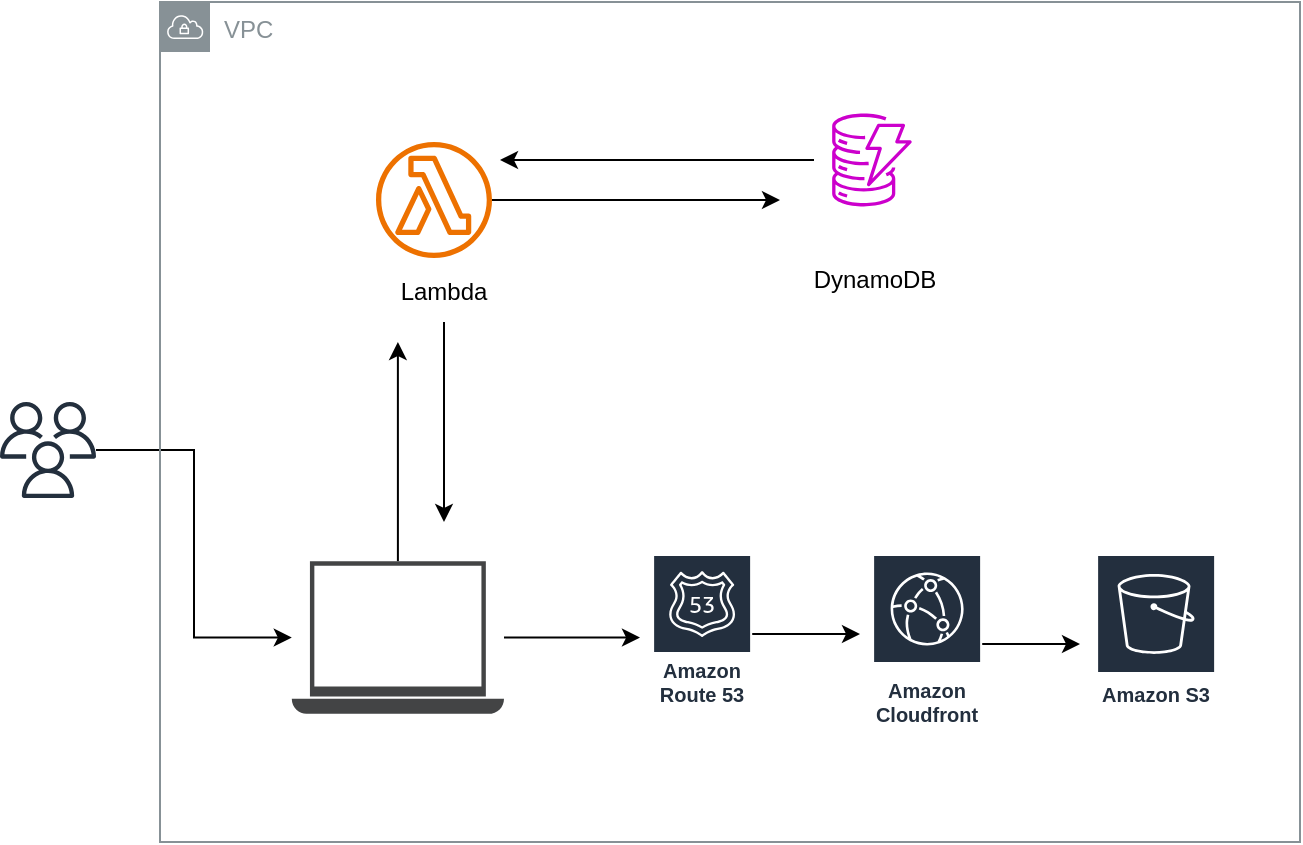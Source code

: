 <mxfile version="24.0.7" type="github">
  <diagram name="Page-1" id="3mGJDqORtcJUpP6yf5p0">
    <mxGraphModel dx="1050" dy="522" grid="1" gridSize="10" guides="1" tooltips="1" connect="1" arrows="1" fold="1" page="1" pageScale="1" pageWidth="850" pageHeight="1100" math="0" shadow="0">
      <root>
        <mxCell id="0" />
        <mxCell id="1" parent="0" />
        <mxCell id="ah-95mT-9lsRJMBLoWjS-29" style="edgeStyle=elbowEdgeStyle;rounded=0;orthogonalLoop=1;jettySize=auto;html=1;" edge="1" parent="1" source="ah-95mT-9lsRJMBLoWjS-4" target="ah-95mT-9lsRJMBLoWjS-13">
          <mxGeometry relative="1" as="geometry">
            <mxPoint x="120" y="430" as="targetPoint" />
          </mxGeometry>
        </mxCell>
        <mxCell id="ah-95mT-9lsRJMBLoWjS-4" value="" style="sketch=0;outlineConnect=0;fontColor=#232F3E;gradientColor=none;fillColor=#232F3D;strokeColor=none;dashed=0;verticalLabelPosition=bottom;verticalAlign=top;align=center;html=1;fontSize=12;fontStyle=0;aspect=fixed;pointerEvents=1;shape=mxgraph.aws4.users;" vertex="1" parent="1">
          <mxGeometry x="50" y="300" width="48" height="48" as="geometry" />
        </mxCell>
        <mxCell id="ah-95mT-9lsRJMBLoWjS-16" style="edgeStyle=orthogonalEdgeStyle;rounded=0;orthogonalLoop=1;jettySize=auto;html=1;" edge="1" parent="1" source="ah-95mT-9lsRJMBLoWjS-5">
          <mxGeometry relative="1" as="geometry">
            <mxPoint x="440" y="199" as="targetPoint" />
          </mxGeometry>
        </mxCell>
        <mxCell id="ah-95mT-9lsRJMBLoWjS-5" value="" style="sketch=0;outlineConnect=0;fontColor=#232F3E;gradientColor=none;fillColor=#ED7100;strokeColor=none;dashed=0;verticalLabelPosition=bottom;verticalAlign=top;align=center;html=1;fontSize=12;fontStyle=0;aspect=fixed;pointerEvents=1;shape=mxgraph.aws4.lambda_function;" vertex="1" parent="1">
          <mxGeometry x="238" y="170" width="58" height="58" as="geometry" />
        </mxCell>
        <mxCell id="ah-95mT-9lsRJMBLoWjS-19" style="edgeStyle=orthogonalEdgeStyle;rounded=0;orthogonalLoop=1;jettySize=auto;html=1;" edge="1" parent="1" source="ah-95mT-9lsRJMBLoWjS-6">
          <mxGeometry relative="1" as="geometry">
            <mxPoint x="272" y="360" as="targetPoint" />
          </mxGeometry>
        </mxCell>
        <mxCell id="ah-95mT-9lsRJMBLoWjS-6" value="Lambda" style="text;strokeColor=none;align=center;fillColor=none;html=1;verticalAlign=middle;whiteSpace=wrap;rounded=0;" vertex="1" parent="1">
          <mxGeometry x="242" y="230" width="60" height="30" as="geometry" />
        </mxCell>
        <mxCell id="ah-95mT-9lsRJMBLoWjS-7" value="" style="sketch=0;points=[[0,0,0],[0.25,0,0],[0.5,0,0],[0.75,0,0],[1,0,0],[0,1,0],[0.25,1,0],[0.5,1,0],[0.75,1,0],[1,1,0],[0,0.25,0],[0,0.5,0],[0,0.75,0],[1,0.25,0],[1,0.5,0],[1,0.75,0]];outlineConnect=0;fontColor=#232F3E;fillColor=none;strokeColor=#CC00CC;dashed=0;verticalLabelPosition=bottom;verticalAlign=top;align=center;html=1;fontSize=12;fontStyle=0;aspect=fixed;shape=mxgraph.aws4.resourceIcon;resIcon=mxgraph.aws4.dynamodb;gradientColor=default;" vertex="1" parent="1">
          <mxGeometry x="457" y="150" width="58" height="58" as="geometry" />
        </mxCell>
        <mxCell id="ah-95mT-9lsRJMBLoWjS-8" value="DynamoDB" style="text;strokeColor=none;align=center;fillColor=none;html=1;verticalAlign=middle;whiteSpace=wrap;rounded=0;" vertex="1" parent="1">
          <mxGeometry x="460" y="228" width="55" height="22" as="geometry" />
        </mxCell>
        <mxCell id="ah-95mT-9lsRJMBLoWjS-23" style="edgeStyle=orthogonalEdgeStyle;rounded=0;orthogonalLoop=1;jettySize=auto;html=1;" edge="1" parent="1" source="ah-95mT-9lsRJMBLoWjS-9">
          <mxGeometry relative="1" as="geometry">
            <mxPoint x="480" y="416" as="targetPoint" />
          </mxGeometry>
        </mxCell>
        <mxCell id="ah-95mT-9lsRJMBLoWjS-9" value="Amazon Route 53" style="sketch=0;outlineConnect=0;fontColor=#232F3E;gradientColor=none;strokeColor=#ffffff;fillColor=#232F3E;dashed=0;verticalLabelPosition=middle;verticalAlign=bottom;align=center;html=1;whiteSpace=wrap;fontSize=10;fontStyle=1;spacing=3;shape=mxgraph.aws4.productIcon;prIcon=mxgraph.aws4.route_53;" vertex="1" parent="1">
          <mxGeometry x="376.06" y="376" width="50" height="80" as="geometry" />
        </mxCell>
        <mxCell id="ah-95mT-9lsRJMBLoWjS-24" style="edgeStyle=orthogonalEdgeStyle;rounded=0;orthogonalLoop=1;jettySize=auto;html=1;" edge="1" parent="1" source="ah-95mT-9lsRJMBLoWjS-10">
          <mxGeometry relative="1" as="geometry">
            <mxPoint x="590" y="421" as="targetPoint" />
          </mxGeometry>
        </mxCell>
        <mxCell id="ah-95mT-9lsRJMBLoWjS-10" value="Amazon Cloudfront" style="sketch=0;outlineConnect=0;fontColor=#232F3E;gradientColor=none;strokeColor=#ffffff;fillColor=#232F3E;dashed=0;verticalLabelPosition=middle;verticalAlign=bottom;align=center;html=1;whiteSpace=wrap;fontSize=10;fontStyle=1;spacing=3;shape=mxgraph.aws4.productIcon;prIcon=mxgraph.aws4.cloudfront;" vertex="1" parent="1">
          <mxGeometry x="486.06" y="376" width="55" height="90" as="geometry" />
        </mxCell>
        <mxCell id="ah-95mT-9lsRJMBLoWjS-11" value="Amazon S3" style="sketch=0;outlineConnect=0;fontColor=#232F3E;gradientColor=none;strokeColor=#ffffff;fillColor=#232F3E;dashed=0;verticalLabelPosition=middle;verticalAlign=bottom;align=center;html=1;whiteSpace=wrap;fontSize=10;fontStyle=1;spacing=3;shape=mxgraph.aws4.productIcon;prIcon=mxgraph.aws4.s3;" vertex="1" parent="1">
          <mxGeometry x="598.06" y="376" width="60" height="80" as="geometry" />
        </mxCell>
        <mxCell id="ah-95mT-9lsRJMBLoWjS-25" style="edgeStyle=orthogonalEdgeStyle;rounded=0;orthogonalLoop=1;jettySize=auto;html=1;" edge="1" parent="1" source="ah-95mT-9lsRJMBLoWjS-13">
          <mxGeometry relative="1" as="geometry">
            <mxPoint x="370" y="417.8" as="targetPoint" />
          </mxGeometry>
        </mxCell>
        <mxCell id="ah-95mT-9lsRJMBLoWjS-26" style="edgeStyle=orthogonalEdgeStyle;rounded=0;orthogonalLoop=1;jettySize=auto;html=1;" edge="1" parent="1" source="ah-95mT-9lsRJMBLoWjS-13">
          <mxGeometry relative="1" as="geometry">
            <mxPoint x="248.945" y="270" as="targetPoint" />
          </mxGeometry>
        </mxCell>
        <mxCell id="ah-95mT-9lsRJMBLoWjS-13" value="" style="sketch=0;pointerEvents=1;shadow=0;dashed=0;html=1;strokeColor=none;fillColor=#434445;aspect=fixed;labelPosition=center;verticalLabelPosition=bottom;verticalAlign=top;align=center;outlineConnect=0;shape=mxgraph.vvd.laptop;" vertex="1" parent="1">
          <mxGeometry x="195.89" y="379.6" width="106.11" height="76.4" as="geometry" />
        </mxCell>
        <mxCell id="ah-95mT-9lsRJMBLoWjS-14" value="" style="shape=image;html=1;verticalAlign=top;verticalLabelPosition=bottom;labelBackgroundColor=#ffffff;imageAspect=0;aspect=fixed;image=https://cdn4.iconfinder.com/data/icons/ionicons/512/icon-ios7-world-128.png" vertex="1" parent="1">
          <mxGeometry x="223.95" y="388.8" width="48" height="48" as="geometry" />
        </mxCell>
        <mxCell id="ah-95mT-9lsRJMBLoWjS-18" style="edgeStyle=orthogonalEdgeStyle;rounded=0;orthogonalLoop=1;jettySize=auto;html=1;entryX=1.069;entryY=0.155;entryDx=0;entryDy=0;entryPerimeter=0;" edge="1" parent="1" source="ah-95mT-9lsRJMBLoWjS-7" target="ah-95mT-9lsRJMBLoWjS-5">
          <mxGeometry relative="1" as="geometry" />
        </mxCell>
        <mxCell id="ah-95mT-9lsRJMBLoWjS-30" value="VPC" style="sketch=0;outlineConnect=0;gradientColor=none;html=1;whiteSpace=wrap;fontSize=12;fontStyle=0;shape=mxgraph.aws4.group;grIcon=mxgraph.aws4.group_vpc;strokeColor=#879196;fillColor=none;verticalAlign=top;align=left;spacingLeft=30;fontColor=#879196;dashed=0;" vertex="1" parent="1">
          <mxGeometry x="130" y="100" width="570" height="420" as="geometry" />
        </mxCell>
      </root>
    </mxGraphModel>
  </diagram>
</mxfile>
